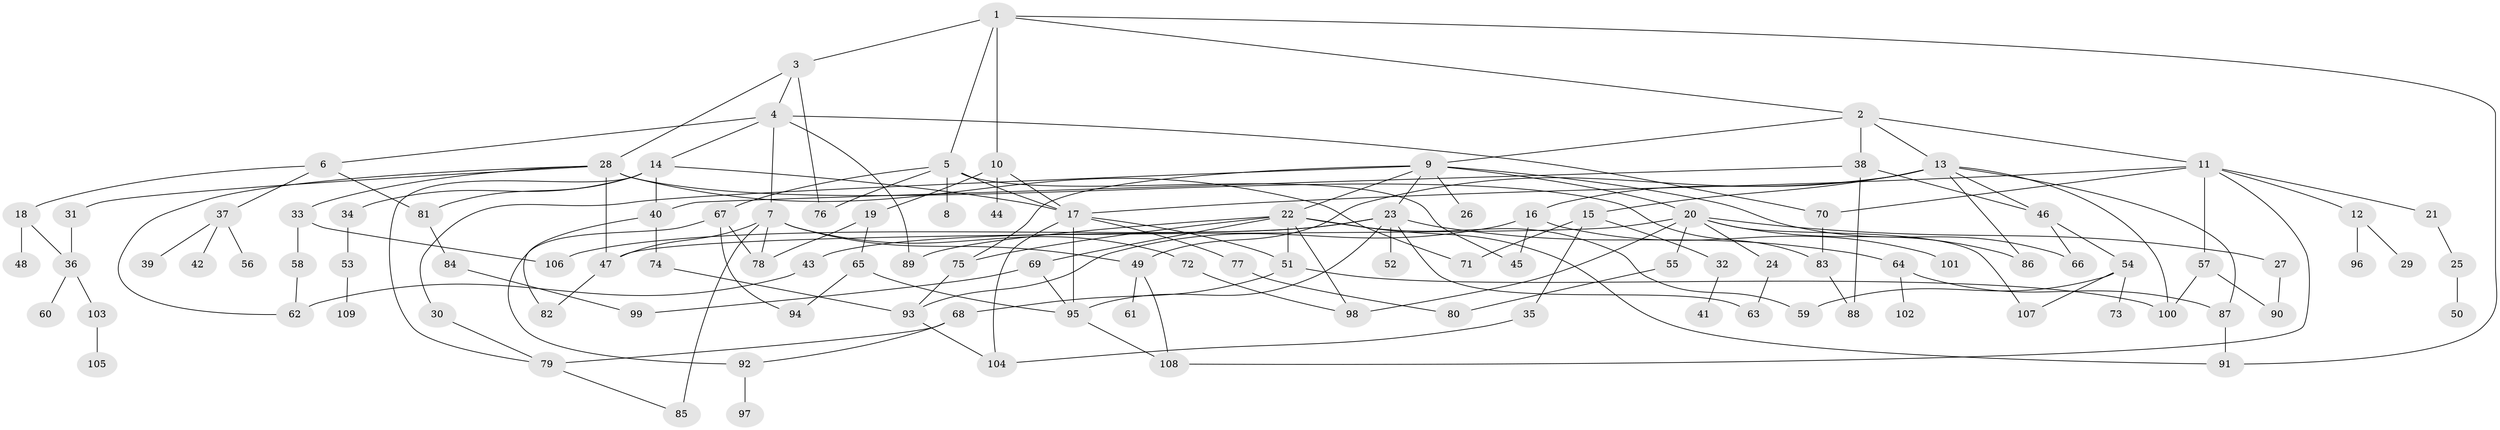 // coarse degree distribution, {1: 0.2962962962962963, 7: 0.018518518518518517, 8: 0.07407407407407407, 3: 0.037037037037037035, 4: 0.12962962962962962, 2: 0.3333333333333333, 5: 0.037037037037037035, 6: 0.037037037037037035, 10: 0.018518518518518517, 15: 0.018518518518518517}
// Generated by graph-tools (version 1.1) at 2025/44/03/04/25 21:44:25]
// undirected, 109 vertices, 162 edges
graph export_dot {
graph [start="1"]
  node [color=gray90,style=filled];
  1;
  2;
  3;
  4;
  5;
  6;
  7;
  8;
  9;
  10;
  11;
  12;
  13;
  14;
  15;
  16;
  17;
  18;
  19;
  20;
  21;
  22;
  23;
  24;
  25;
  26;
  27;
  28;
  29;
  30;
  31;
  32;
  33;
  34;
  35;
  36;
  37;
  38;
  39;
  40;
  41;
  42;
  43;
  44;
  45;
  46;
  47;
  48;
  49;
  50;
  51;
  52;
  53;
  54;
  55;
  56;
  57;
  58;
  59;
  60;
  61;
  62;
  63;
  64;
  65;
  66;
  67;
  68;
  69;
  70;
  71;
  72;
  73;
  74;
  75;
  76;
  77;
  78;
  79;
  80;
  81;
  82;
  83;
  84;
  85;
  86;
  87;
  88;
  89;
  90;
  91;
  92;
  93;
  94;
  95;
  96;
  97;
  98;
  99;
  100;
  101;
  102;
  103;
  104;
  105;
  106;
  107;
  108;
  109;
  1 -- 2;
  1 -- 3;
  1 -- 5;
  1 -- 10;
  1 -- 91;
  2 -- 9;
  2 -- 11;
  2 -- 13;
  2 -- 38;
  3 -- 4;
  3 -- 28;
  3 -- 76;
  4 -- 6;
  4 -- 7;
  4 -- 14;
  4 -- 70;
  4 -- 89;
  5 -- 8;
  5 -- 45;
  5 -- 67;
  5 -- 76;
  5 -- 17;
  6 -- 18;
  6 -- 37;
  6 -- 81;
  7 -- 72;
  7 -- 85;
  7 -- 78;
  7 -- 49;
  7 -- 47;
  9 -- 20;
  9 -- 22;
  9 -- 23;
  9 -- 26;
  9 -- 30;
  9 -- 66;
  9 -- 75;
  10 -- 17;
  10 -- 19;
  10 -- 44;
  11 -- 12;
  11 -- 21;
  11 -- 57;
  11 -- 17;
  11 -- 108;
  11 -- 70;
  12 -- 29;
  12 -- 96;
  13 -- 15;
  13 -- 16;
  13 -- 49;
  13 -- 87;
  13 -- 46;
  13 -- 86;
  13 -- 100;
  14 -- 34;
  14 -- 81;
  14 -- 40;
  14 -- 17;
  14 -- 79;
  15 -- 32;
  15 -- 35;
  15 -- 71;
  16 -- 101;
  16 -- 45;
  16 -- 93;
  17 -- 77;
  17 -- 104;
  17 -- 51;
  17 -- 95;
  18 -- 36;
  18 -- 48;
  19 -- 65;
  19 -- 78;
  20 -- 24;
  20 -- 27;
  20 -- 55;
  20 -- 86;
  20 -- 107;
  20 -- 98;
  20 -- 47;
  21 -- 25;
  22 -- 51;
  22 -- 59;
  22 -- 69;
  22 -- 89;
  22 -- 91;
  22 -- 98;
  22 -- 75;
  23 -- 43;
  23 -- 52;
  23 -- 63;
  23 -- 64;
  23 -- 106;
  23 -- 95;
  24 -- 63;
  25 -- 50;
  27 -- 90;
  28 -- 31;
  28 -- 33;
  28 -- 47;
  28 -- 71;
  28 -- 83;
  28 -- 62;
  30 -- 79;
  31 -- 36;
  32 -- 41;
  33 -- 58;
  33 -- 106;
  34 -- 53;
  35 -- 104;
  36 -- 60;
  36 -- 103;
  37 -- 39;
  37 -- 42;
  37 -- 56;
  38 -- 40;
  38 -- 46;
  38 -- 88;
  40 -- 74;
  40 -- 82;
  43 -- 62;
  46 -- 54;
  46 -- 66;
  47 -- 82;
  49 -- 61;
  49 -- 108;
  51 -- 68;
  51 -- 100;
  53 -- 109;
  54 -- 73;
  54 -- 107;
  54 -- 59;
  55 -- 80;
  57 -- 90;
  57 -- 100;
  58 -- 62;
  64 -- 102;
  64 -- 87;
  65 -- 95;
  65 -- 94;
  67 -- 92;
  67 -- 94;
  67 -- 78;
  68 -- 92;
  68 -- 79;
  69 -- 95;
  69 -- 99;
  70 -- 83;
  72 -- 98;
  74 -- 93;
  75 -- 93;
  77 -- 80;
  79 -- 85;
  81 -- 84;
  83 -- 88;
  84 -- 99;
  87 -- 91;
  92 -- 97;
  93 -- 104;
  95 -- 108;
  103 -- 105;
}
